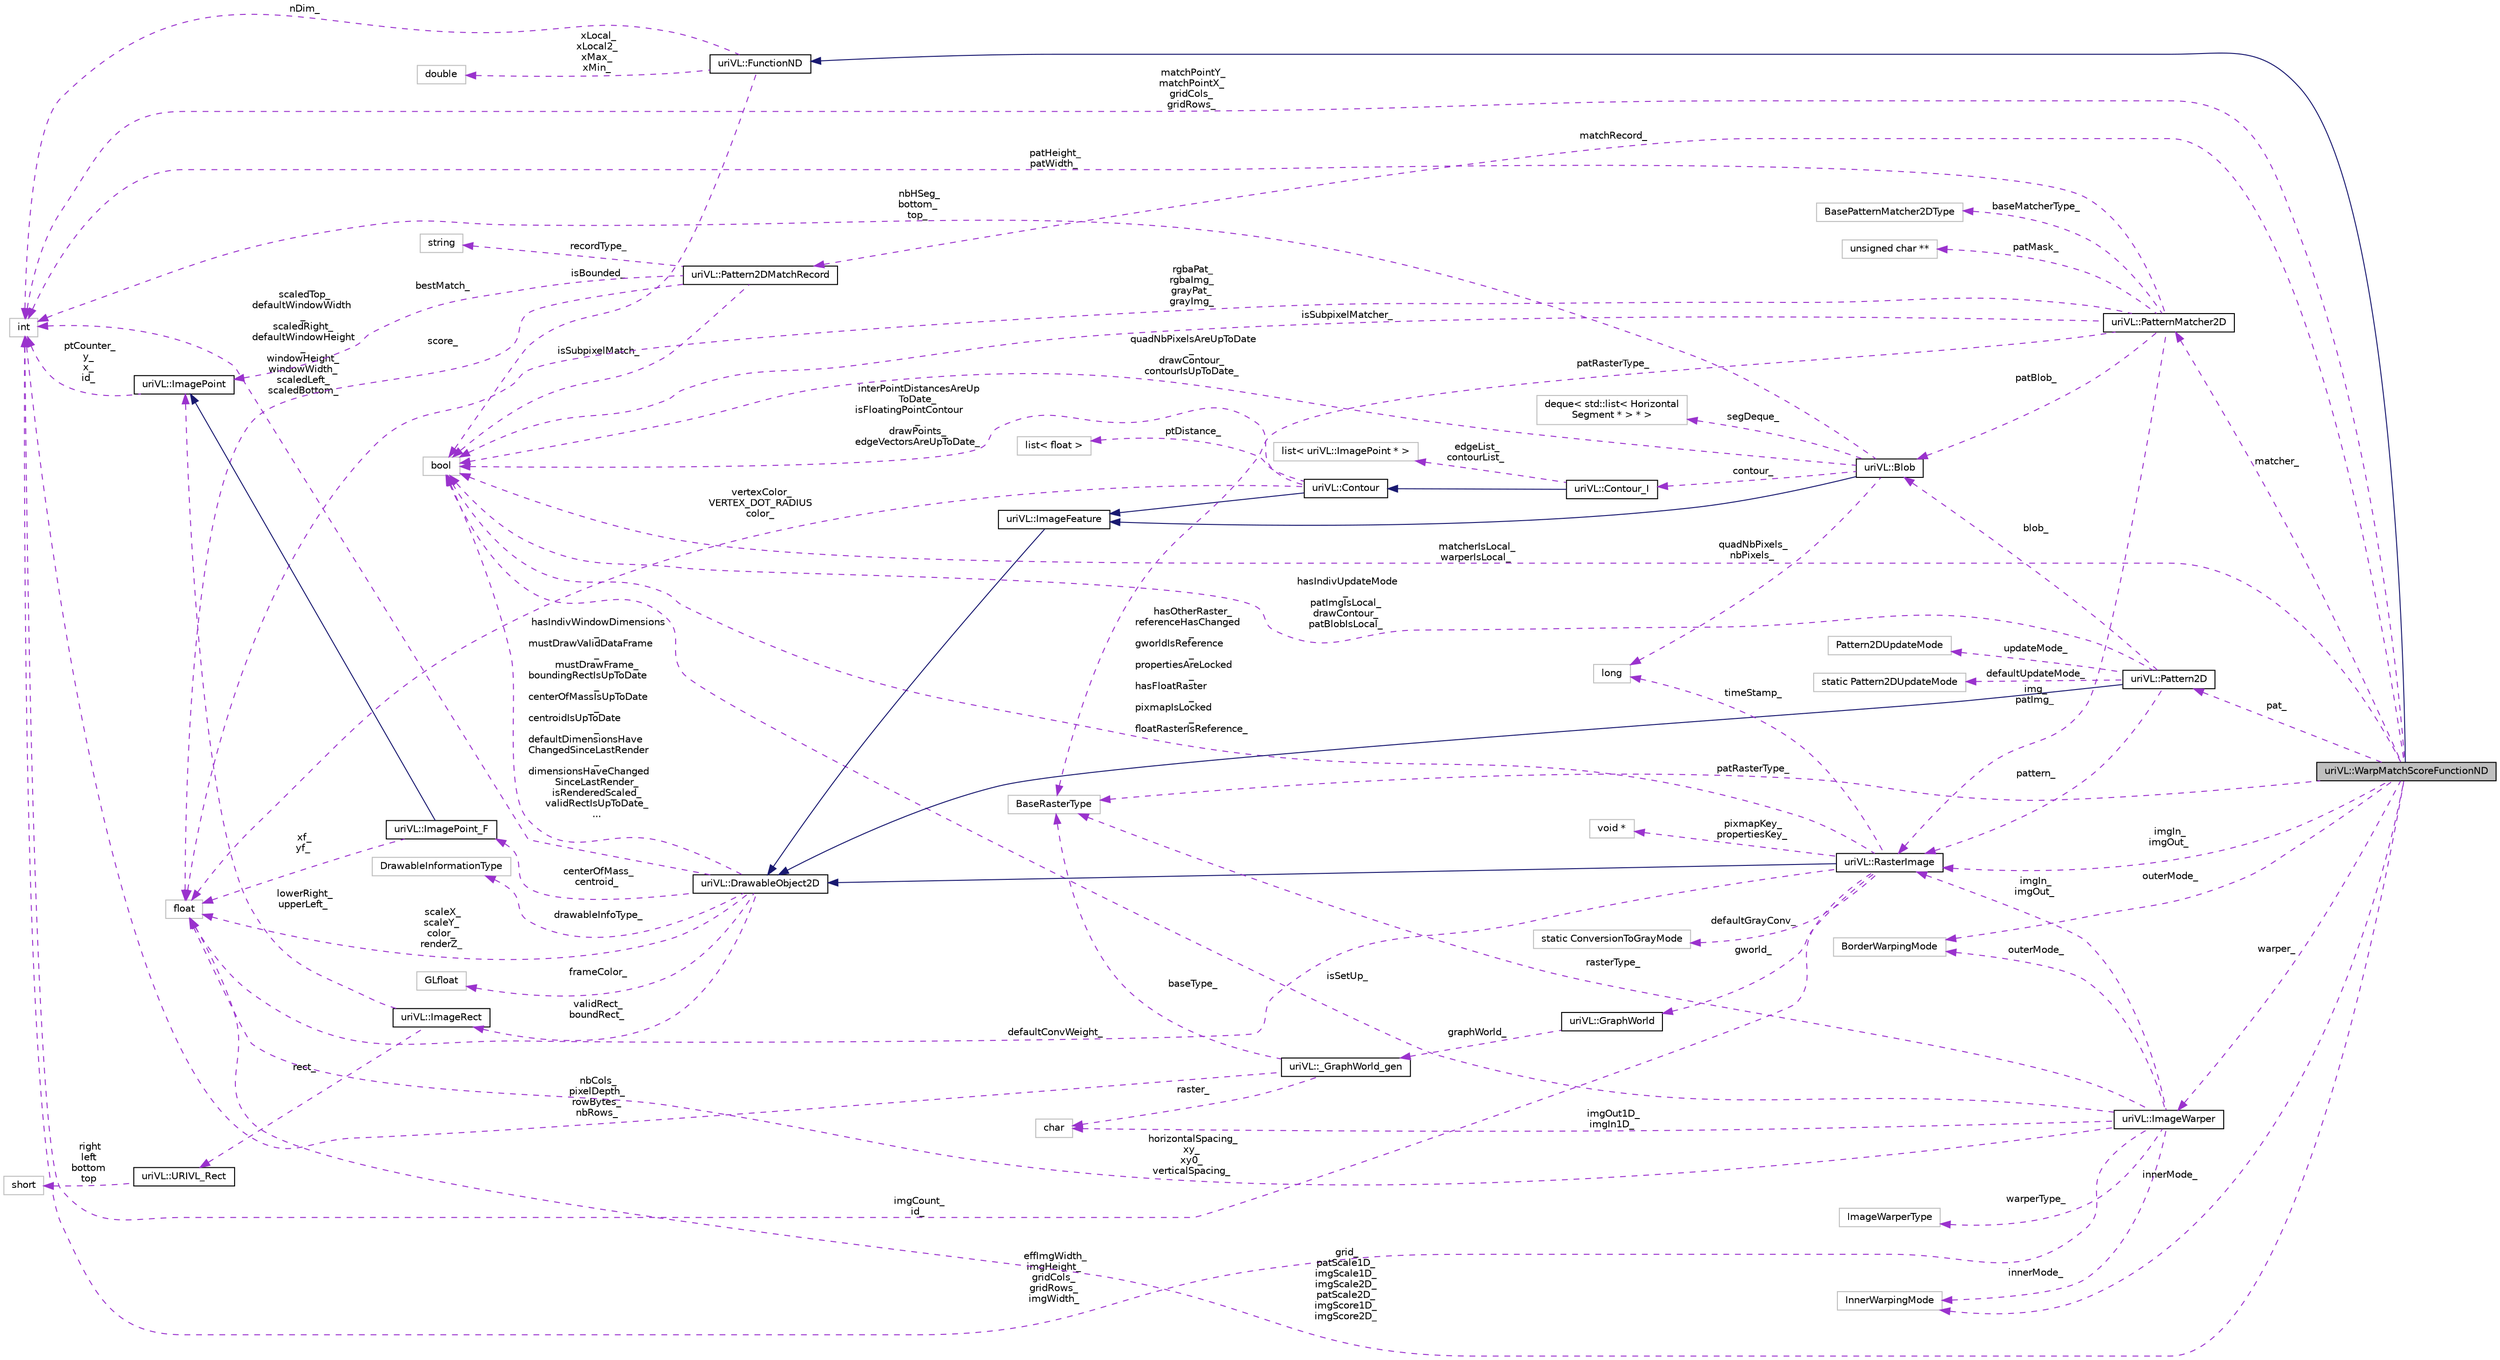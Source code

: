 digraph "uriVL::WarpMatchScoreFunctionND"
{
  edge [fontname="Helvetica",fontsize="10",labelfontname="Helvetica",labelfontsize="10"];
  node [fontname="Helvetica",fontsize="10",shape=record];
  rankdir="LR";
  Node1 [label="uriVL::WarpMatchScoreFunctionND",height=0.2,width=0.4,color="black", fillcolor="grey75", style="filled", fontcolor="black"];
  Node2 -> Node1 [dir="back",color="midnightblue",fontsize="10",style="solid",fontname="Helvetica"];
  Node2 [label="uriVL::FunctionND",height=0.2,width=0.4,color="black", fillcolor="white", style="filled",URL="$classuriVL_1_1FunctionND.html",tooltip="Pure virtual parent class for all n-dimensional functions. "];
  Node3 -> Node2 [dir="back",color="darkorchid3",fontsize="10",style="dashed",label=" xLocal_\nxLocal2_\nxMax_\nxMin_" ,fontname="Helvetica"];
  Node3 [label="double",height=0.2,width=0.4,color="grey75", fillcolor="white", style="filled"];
  Node4 -> Node2 [dir="back",color="darkorchid3",fontsize="10",style="dashed",label=" nDim_" ,fontname="Helvetica"];
  Node4 [label="int",height=0.2,width=0.4,color="grey75", fillcolor="white", style="filled"];
  Node5 -> Node2 [dir="back",color="darkorchid3",fontsize="10",style="dashed",label=" isBounded_" ,fontname="Helvetica"];
  Node5 [label="bool",height=0.2,width=0.4,color="grey75", fillcolor="white", style="filled"];
  Node6 -> Node1 [dir="back",color="darkorchid3",fontsize="10",style="dashed",label=" grid_\npatScale1D_\nimgScale1D_\nimgScale2D_\npatScale2D_\nimgScore1D_\nimgScore2D_" ,fontname="Helvetica"];
  Node6 [label="float",height=0.2,width=0.4,color="grey75", fillcolor="white", style="filled"];
  Node7 -> Node1 [dir="back",color="darkorchid3",fontsize="10",style="dashed",label=" matchRecord_" ,fontname="Helvetica"];
  Node7 [label="uriVL::Pattern2DMatchRecord",height=0.2,width=0.4,color="black", fillcolor="white", style="filled",URL="$classuriVL_1_1Pattern2DMatchRecord.html",tooltip="Holds the records of a 2D matching result. "];
  Node6 -> Node7 [dir="back",color="darkorchid3",fontsize="10",style="dashed",label=" score_" ,fontname="Helvetica"];
  Node8 -> Node7 [dir="back",color="darkorchid3",fontsize="10",style="dashed",label=" recordType_" ,fontname="Helvetica"];
  Node8 [label="string",height=0.2,width=0.4,color="grey75", fillcolor="white", style="filled"];
  Node5 -> Node7 [dir="back",color="darkorchid3",fontsize="10",style="dashed",label=" isSubpixelMatch_" ,fontname="Helvetica"];
  Node9 -> Node7 [dir="back",color="darkorchid3",fontsize="10",style="dashed",label=" bestMatch_" ,fontname="Helvetica"];
  Node9 [label="uriVL::ImagePoint",height=0.2,width=0.4,color="black", fillcolor="white", style="filled",URL="$classuriVL_1_1ImagePoint.html",tooltip="Implements the ImagePoint class. "];
  Node4 -> Node9 [dir="back",color="darkorchid3",fontsize="10",style="dashed",label=" ptCounter_\ny_\nx_\nid_" ,fontname="Helvetica"];
  Node10 -> Node1 [dir="back",color="darkorchid3",fontsize="10",style="dashed",label=" matcher_" ,fontname="Helvetica"];
  Node10 [label="uriVL::PatternMatcher2D",height=0.2,width=0.4,color="black", fillcolor="white", style="filled",URL="$classuriVL_1_1PatternMatcher2D.html",tooltip="Parent class for all 2D pattern matchers. "];
  Node11 -> Node10 [dir="back",color="darkorchid3",fontsize="10",style="dashed",label=" baseMatcherType_" ,fontname="Helvetica"];
  Node11 [label="BasePatternMatcher2DType",height=0.2,width=0.4,color="grey75", fillcolor="white", style="filled"];
  Node12 -> Node10 [dir="back",color="darkorchid3",fontsize="10",style="dashed",label=" patMask_" ,fontname="Helvetica"];
  Node12 [label="unsigned char **",height=0.2,width=0.4,color="grey75", fillcolor="white", style="filled"];
  Node6 -> Node10 [dir="back",color="darkorchid3",fontsize="10",style="dashed",label=" rgbaPat_\nrgbaImg_\ngrayPat_\ngrayImg_" ,fontname="Helvetica"];
  Node13 -> Node10 [dir="back",color="darkorchid3",fontsize="10",style="dashed",label=" patBlob_" ,fontname="Helvetica"];
  Node13 [label="uriVL::Blob",height=0.2,width=0.4,color="black", fillcolor="white", style="filled",URL="$classuriVL_1_1Blob.html",tooltip="XPair is used in fillHoles(), indicating each covered segment upstairs/downstairs for each line of Ho..."];
  Node14 -> Node13 [dir="back",color="midnightblue",fontsize="10",style="solid",fontname="Helvetica"];
  Node14 [label="uriVL::ImageFeature",height=0.2,width=0.4,color="black", fillcolor="white", style="filled",URL="$classuriVL_1_1ImageFeature.html",tooltip="Abstract base class of Blob, Segment, Corner... "];
  Node15 -> Node14 [dir="back",color="midnightblue",fontsize="10",style="solid",fontname="Helvetica"];
  Node15 [label="uriVL::DrawableObject2D",height=0.2,width=0.4,color="black", fillcolor="white", style="filled",URL="$classuriVL_1_1DrawableObject2D.html",tooltip="Virtual base DrawableObject2D class. "];
  Node16 -> Node15 [dir="back",color="darkorchid3",fontsize="10",style="dashed",label=" frameColor_" ,fontname="Helvetica"];
  Node16 [label="GLfloat",height=0.2,width=0.4,color="grey75", fillcolor="white", style="filled"];
  Node17 -> Node15 [dir="back",color="darkorchid3",fontsize="10",style="dashed",label=" validRect_\nboundRect_" ,fontname="Helvetica"];
  Node17 [label="uriVL::ImageRect",height=0.2,width=0.4,color="black", fillcolor="white", style="filled",URL="$classuriVL_1_1ImageRect.html",tooltip="Implements the ImageRect class. "];
  Node18 -> Node17 [dir="back",color="darkorchid3",fontsize="10",style="dashed",label=" rect_" ,fontname="Helvetica"];
  Node18 [label="uriVL::URIVL_Rect",height=0.2,width=0.4,color="black", fillcolor="white", style="filled",URL="$structuriVL_1_1URIVL__Rect.html",tooltip="For platforms not supported by Quicktime, we need to define Rect. "];
  Node19 -> Node18 [dir="back",color="darkorchid3",fontsize="10",style="dashed",label=" right\nleft\nbottom\ntop" ,fontname="Helvetica"];
  Node19 [label="short",height=0.2,width=0.4,color="grey75", fillcolor="white", style="filled"];
  Node9 -> Node17 [dir="back",color="darkorchid3",fontsize="10",style="dashed",label=" lowerRight_\nupperLeft_" ,fontname="Helvetica"];
  Node20 -> Node15 [dir="back",color="darkorchid3",fontsize="10",style="dashed",label=" centerOfMass_\ncentroid_" ,fontname="Helvetica"];
  Node20 [label="uriVL::ImagePoint_F",height=0.2,width=0.4,color="black", fillcolor="white", style="filled",URL="$classuriVL_1_1ImagePoint__F.html",tooltip="Implements the ImagePoint_F class. "];
  Node9 -> Node20 [dir="back",color="midnightblue",fontsize="10",style="solid",fontname="Helvetica"];
  Node6 -> Node20 [dir="back",color="darkorchid3",fontsize="10",style="dashed",label=" xf_\nyf_" ,fontname="Helvetica"];
  Node6 -> Node15 [dir="back",color="darkorchid3",fontsize="10",style="dashed",label=" scaleX_\nscaleY_\ncolor_\nrenderZ_" ,fontname="Helvetica"];
  Node4 -> Node15 [dir="back",color="darkorchid3",fontsize="10",style="dashed",label=" scaledTop_\ndefaultWindowWidth\l_\nscaledRight_\ndefaultWindowHeight\l_\nwindowHeight_\nwindowWidth_\nscaledLeft_\nscaledBottom_" ,fontname="Helvetica"];
  Node5 -> Node15 [dir="back",color="darkorchid3",fontsize="10",style="dashed",label=" hasIndivWindowDimensions\l_\nmustDrawValidDataFrame\l_\nmustDrawFrame_\nboundingRectIsUpToDate\l_\ncenterOfMassIsUpToDate\l_\ncentroidIsUpToDate\l_\ndefaultDimensionsHave\lChangedSinceLastRender\l_\ndimensionsHaveChanged\lSinceLastRender_\nisRenderedScaled_\nvalidRectIsUpToDate_\n..." ,fontname="Helvetica"];
  Node21 -> Node15 [dir="back",color="darkorchid3",fontsize="10",style="dashed",label=" drawableInfoType_" ,fontname="Helvetica"];
  Node21 [label="DrawableInformationType",height=0.2,width=0.4,color="grey75", fillcolor="white", style="filled"];
  Node22 -> Node13 [dir="back",color="darkorchid3",fontsize="10",style="dashed",label=" segDeque_" ,fontname="Helvetica"];
  Node22 [label="deque\< std::list\< Horizontal\lSegment * \> * \>",height=0.2,width=0.4,color="grey75", fillcolor="white", style="filled"];
  Node23 -> Node13 [dir="back",color="darkorchid3",fontsize="10",style="dashed",label=" contour_" ,fontname="Helvetica"];
  Node23 [label="uriVL::Contour_I",height=0.2,width=0.4,color="black", fillcolor="white", style="filled",URL="$classuriVL_1_1Contour__I.html",tooltip="A Countour_I is a set of ImagePoint objects (intetger coordinates) which compose a closed curve..."];
  Node24 -> Node23 [dir="back",color="midnightblue",fontsize="10",style="solid",fontname="Helvetica"];
  Node24 [label="uriVL::Contour",height=0.2,width=0.4,color="black", fillcolor="white", style="filled",URL="$classuriVL_1_1Contour.html",tooltip="Set of ImagePoint objects which form a closed curve. "];
  Node14 -> Node24 [dir="back",color="midnightblue",fontsize="10",style="solid",fontname="Helvetica"];
  Node6 -> Node24 [dir="back",color="darkorchid3",fontsize="10",style="dashed",label=" vertexColor_\nVERTEX_DOT_RADIUS\ncolor_" ,fontname="Helvetica"];
  Node5 -> Node24 [dir="back",color="darkorchid3",fontsize="10",style="dashed",label=" interPointDistancesAreUp\lToDate_\nisFloatingPointContour\l_\ndrawPoints_\nedgeVectorsAreUpToDate_" ,fontname="Helvetica"];
  Node25 -> Node24 [dir="back",color="darkorchid3",fontsize="10",style="dashed",label=" ptDistance_" ,fontname="Helvetica"];
  Node25 [label="list\< float \>",height=0.2,width=0.4,color="grey75", fillcolor="white", style="filled"];
  Node26 -> Node23 [dir="back",color="darkorchid3",fontsize="10",style="dashed",label=" edgeList_\ncontourList_" ,fontname="Helvetica"];
  Node26 [label="list\< uriVL::ImagePoint * \>",height=0.2,width=0.4,color="grey75", fillcolor="white", style="filled"];
  Node4 -> Node13 [dir="back",color="darkorchid3",fontsize="10",style="dashed",label=" nbHSeg_\nbottom_\ntop_" ,fontname="Helvetica"];
  Node5 -> Node13 [dir="back",color="darkorchid3",fontsize="10",style="dashed",label=" quadNbPixelsAreUpToDate\l_\ndrawContour_\ncontourIsUpToDate_" ,fontname="Helvetica"];
  Node27 -> Node13 [dir="back",color="darkorchid3",fontsize="10",style="dashed",label=" quadNbPixels_\nnbPixels_" ,fontname="Helvetica"];
  Node27 [label="long",height=0.2,width=0.4,color="grey75", fillcolor="white", style="filled"];
  Node28 -> Node10 [dir="back",color="darkorchid3",fontsize="10",style="dashed",label=" patRasterType_" ,fontname="Helvetica"];
  Node28 [label="BaseRasterType",height=0.2,width=0.4,color="grey75", fillcolor="white", style="filled"];
  Node4 -> Node10 [dir="back",color="darkorchid3",fontsize="10",style="dashed",label=" patHeight_\npatWidth_" ,fontname="Helvetica"];
  Node5 -> Node10 [dir="back",color="darkorchid3",fontsize="10",style="dashed",label=" isSubpixelMatcher_" ,fontname="Helvetica"];
  Node29 -> Node10 [dir="back",color="darkorchid3",fontsize="10",style="dashed",label=" img_\npatImg_" ,fontname="Helvetica"];
  Node29 [label="uriVL::RasterImage",height=0.2,width=0.4,color="black", fillcolor="white", style="filled",URL="$classuriVL_1_1RasterImage.html",tooltip="Virtual base image class. "];
  Node15 -> Node29 [dir="back",color="midnightblue",fontsize="10",style="solid",fontname="Helvetica"];
  Node30 -> Node29 [dir="back",color="darkorchid3",fontsize="10",style="dashed",label=" gworld_" ,fontname="Helvetica"];
  Node30 [label="uriVL::GraphWorld",height=0.2,width=0.4,color="black", fillcolor="white", style="filled",URL="$classuriVL_1_1GraphWorld.html",tooltip="Implements the GraphWorld class. "];
  Node31 -> Node30 [dir="back",color="darkorchid3",fontsize="10",style="dashed",label=" graphWorld_" ,fontname="Helvetica"];
  Node31 [label="uriVL::_GraphWorld_gen",height=0.2,width=0.4,color="black", fillcolor="white", style="filled",URL="$classuriVL_1_1__GraphWorld__gen.html",tooltip="Implements the _GraphWorld_gen class. "];
  Node32 -> Node31 [dir="back",color="darkorchid3",fontsize="10",style="dashed",label=" raster_" ,fontname="Helvetica"];
  Node32 [label="char",height=0.2,width=0.4,color="grey75", fillcolor="white", style="filled"];
  Node28 -> Node31 [dir="back",color="darkorchid3",fontsize="10",style="dashed",label=" baseType_" ,fontname="Helvetica"];
  Node4 -> Node31 [dir="back",color="darkorchid3",fontsize="10",style="dashed",label=" nbCols_\npixelDepth_\nrowBytes_\nnbRows_" ,fontname="Helvetica"];
  Node6 -> Node29 [dir="back",color="darkorchid3",fontsize="10",style="dashed",label=" defaultConvWeight_" ,fontname="Helvetica"];
  Node4 -> Node29 [dir="back",color="darkorchid3",fontsize="10",style="dashed",label=" imgCount_\nid_" ,fontname="Helvetica"];
  Node5 -> Node29 [dir="back",color="darkorchid3",fontsize="10",style="dashed",label=" hasOtherRaster_\nreferenceHasChanged\l_\ngworldIsReference\l_\npropertiesAreLocked\l_\nhasFloatRaster\l_\npixmapIsLocked\l_\nfloatRasterIsReference_" ,fontname="Helvetica"];
  Node33 -> Node29 [dir="back",color="darkorchid3",fontsize="10",style="dashed",label=" defaultGrayConv_" ,fontname="Helvetica"];
  Node33 [label="static ConversionToGrayMode",height=0.2,width=0.4,color="grey75", fillcolor="white", style="filled"];
  Node27 -> Node29 [dir="back",color="darkorchid3",fontsize="10",style="dashed",label=" timeStamp_" ,fontname="Helvetica"];
  Node34 -> Node29 [dir="back",color="darkorchid3",fontsize="10",style="dashed",label=" pixmapKey_\npropertiesKey_" ,fontname="Helvetica"];
  Node34 [label="void *",height=0.2,width=0.4,color="grey75", fillcolor="white", style="filled"];
  Node28 -> Node1 [dir="back",color="darkorchid3",fontsize="10",style="dashed",label=" patRasterType_" ,fontname="Helvetica"];
  Node35 -> Node1 [dir="back",color="darkorchid3",fontsize="10",style="dashed",label=" pat_" ,fontname="Helvetica"];
  Node35 [label="uriVL::Pattern2D",height=0.2,width=0.4,color="black", fillcolor="white", style="filled",URL="$classuriVL_1_1Pattern2D.html",tooltip="A Pattern2D is defined as a connected set of pixels. "];
  Node15 -> Node35 [dir="back",color="midnightblue",fontsize="10",style="solid",fontname="Helvetica"];
  Node13 -> Node35 [dir="back",color="darkorchid3",fontsize="10",style="dashed",label=" blob_" ,fontname="Helvetica"];
  Node5 -> Node35 [dir="back",color="darkorchid3",fontsize="10",style="dashed",label=" hasIndivUpdateMode\l_\npatImgIsLocal_\ndrawContour_\npatBlobIsLocal_" ,fontname="Helvetica"];
  Node36 -> Node35 [dir="back",color="darkorchid3",fontsize="10",style="dashed",label=" defaultUpdateMode_" ,fontname="Helvetica"];
  Node36 [label="static Pattern2DUpdateMode",height=0.2,width=0.4,color="grey75", fillcolor="white", style="filled"];
  Node37 -> Node35 [dir="back",color="darkorchid3",fontsize="10",style="dashed",label=" updateMode_" ,fontname="Helvetica"];
  Node37 [label="Pattern2DUpdateMode",height=0.2,width=0.4,color="grey75", fillcolor="white", style="filled"];
  Node29 -> Node35 [dir="back",color="darkorchid3",fontsize="10",style="dashed",label=" pattern_" ,fontname="Helvetica"];
  Node4 -> Node1 [dir="back",color="darkorchid3",fontsize="10",style="dashed",label=" matchPointY_\nmatchPointX_\ngridCols_\ngridRows_" ,fontname="Helvetica"];
  Node5 -> Node1 [dir="back",color="darkorchid3",fontsize="10",style="dashed",label=" matcherIsLocal_\nwarperIsLocal_" ,fontname="Helvetica"];
  Node38 -> Node1 [dir="back",color="darkorchid3",fontsize="10",style="dashed",label=" outerMode_" ,fontname="Helvetica"];
  Node38 [label="BorderWarpingMode",height=0.2,width=0.4,color="grey75", fillcolor="white", style="filled"];
  Node39 -> Node1 [dir="back",color="darkorchid3",fontsize="10",style="dashed",label=" warper_" ,fontname="Helvetica"];
  Node39 [label="uriVL::ImageWarper",height=0.2,width=0.4,color="black", fillcolor="white", style="filled",URL="$classuriVL_1_1ImageWarper.html",tooltip="Virtual parent class for all image warper object. "];
  Node32 -> Node39 [dir="back",color="darkorchid3",fontsize="10",style="dashed",label=" imgOut1D_\nimgIn1D_" ,fontname="Helvetica"];
  Node6 -> Node39 [dir="back",color="darkorchid3",fontsize="10",style="dashed",label=" horizontalSpacing_\nxy_\nxy0_\nverticalSpacing_" ,fontname="Helvetica"];
  Node40 -> Node39 [dir="back",color="darkorchid3",fontsize="10",style="dashed",label=" warperType_" ,fontname="Helvetica"];
  Node40 [label="ImageWarperType",height=0.2,width=0.4,color="grey75", fillcolor="white", style="filled"];
  Node28 -> Node39 [dir="back",color="darkorchid3",fontsize="10",style="dashed",label=" rasterType_" ,fontname="Helvetica"];
  Node4 -> Node39 [dir="back",color="darkorchid3",fontsize="10",style="dashed",label=" effImgWidth_\nimgHeight_\ngridCols_\ngridRows_\nimgWidth_" ,fontname="Helvetica"];
  Node5 -> Node39 [dir="back",color="darkorchid3",fontsize="10",style="dashed",label=" isSetUp_" ,fontname="Helvetica"];
  Node38 -> Node39 [dir="back",color="darkorchid3",fontsize="10",style="dashed",label=" outerMode_" ,fontname="Helvetica"];
  Node29 -> Node39 [dir="back",color="darkorchid3",fontsize="10",style="dashed",label=" imgIn_\nimgOut_" ,fontname="Helvetica"];
  Node41 -> Node39 [dir="back",color="darkorchid3",fontsize="10",style="dashed",label=" innerMode_" ,fontname="Helvetica"];
  Node41 [label="InnerWarpingMode",height=0.2,width=0.4,color="grey75", fillcolor="white", style="filled"];
  Node29 -> Node1 [dir="back",color="darkorchid3",fontsize="10",style="dashed",label=" imgIn_\nimgOut_" ,fontname="Helvetica"];
  Node41 -> Node1 [dir="back",color="darkorchid3",fontsize="10",style="dashed",label=" innerMode_" ,fontname="Helvetica"];
}
